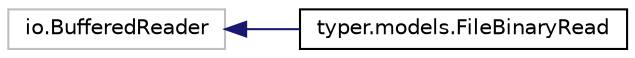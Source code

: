 digraph "Graphical Class Hierarchy"
{
 // LATEX_PDF_SIZE
  edge [fontname="Helvetica",fontsize="10",labelfontname="Helvetica",labelfontsize="10"];
  node [fontname="Helvetica",fontsize="10",shape=record];
  rankdir="LR";
  Node2476 [label="io.BufferedReader",height=0.2,width=0.4,color="grey75", fillcolor="white", style="filled",tooltip=" "];
  Node2476 -> Node0 [dir="back",color="midnightblue",fontsize="10",style="solid",fontname="Helvetica"];
  Node0 [label="typer.models.FileBinaryRead",height=0.2,width=0.4,color="black", fillcolor="white", style="filled",URL="$classtyper_1_1models_1_1FileBinaryRead.html",tooltip=" "];
}
